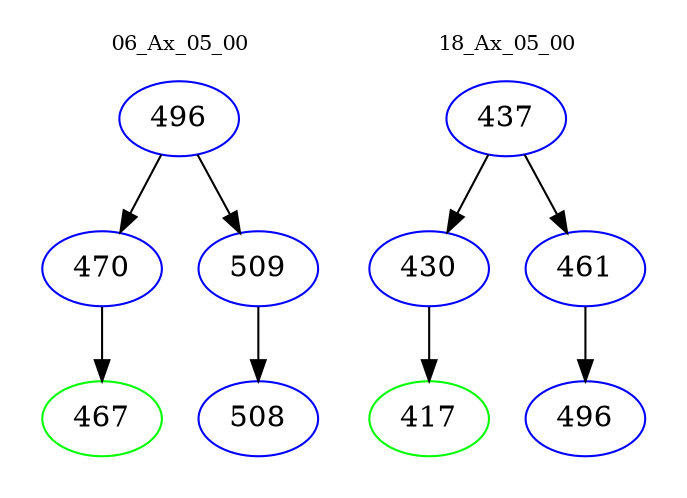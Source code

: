 digraph{
subgraph cluster_0 {
color = white
label = "06_Ax_05_00";
fontsize=10;
T0_496 [label="496", color="blue"]
T0_496 -> T0_470 [color="black"]
T0_470 [label="470", color="blue"]
T0_470 -> T0_467 [color="black"]
T0_467 [label="467", color="green"]
T0_496 -> T0_509 [color="black"]
T0_509 [label="509", color="blue"]
T0_509 -> T0_508 [color="black"]
T0_508 [label="508", color="blue"]
}
subgraph cluster_1 {
color = white
label = "18_Ax_05_00";
fontsize=10;
T1_437 [label="437", color="blue"]
T1_437 -> T1_430 [color="black"]
T1_430 [label="430", color="blue"]
T1_430 -> T1_417 [color="black"]
T1_417 [label="417", color="green"]
T1_437 -> T1_461 [color="black"]
T1_461 [label="461", color="blue"]
T1_461 -> T1_496 [color="black"]
T1_496 [label="496", color="blue"]
}
}
